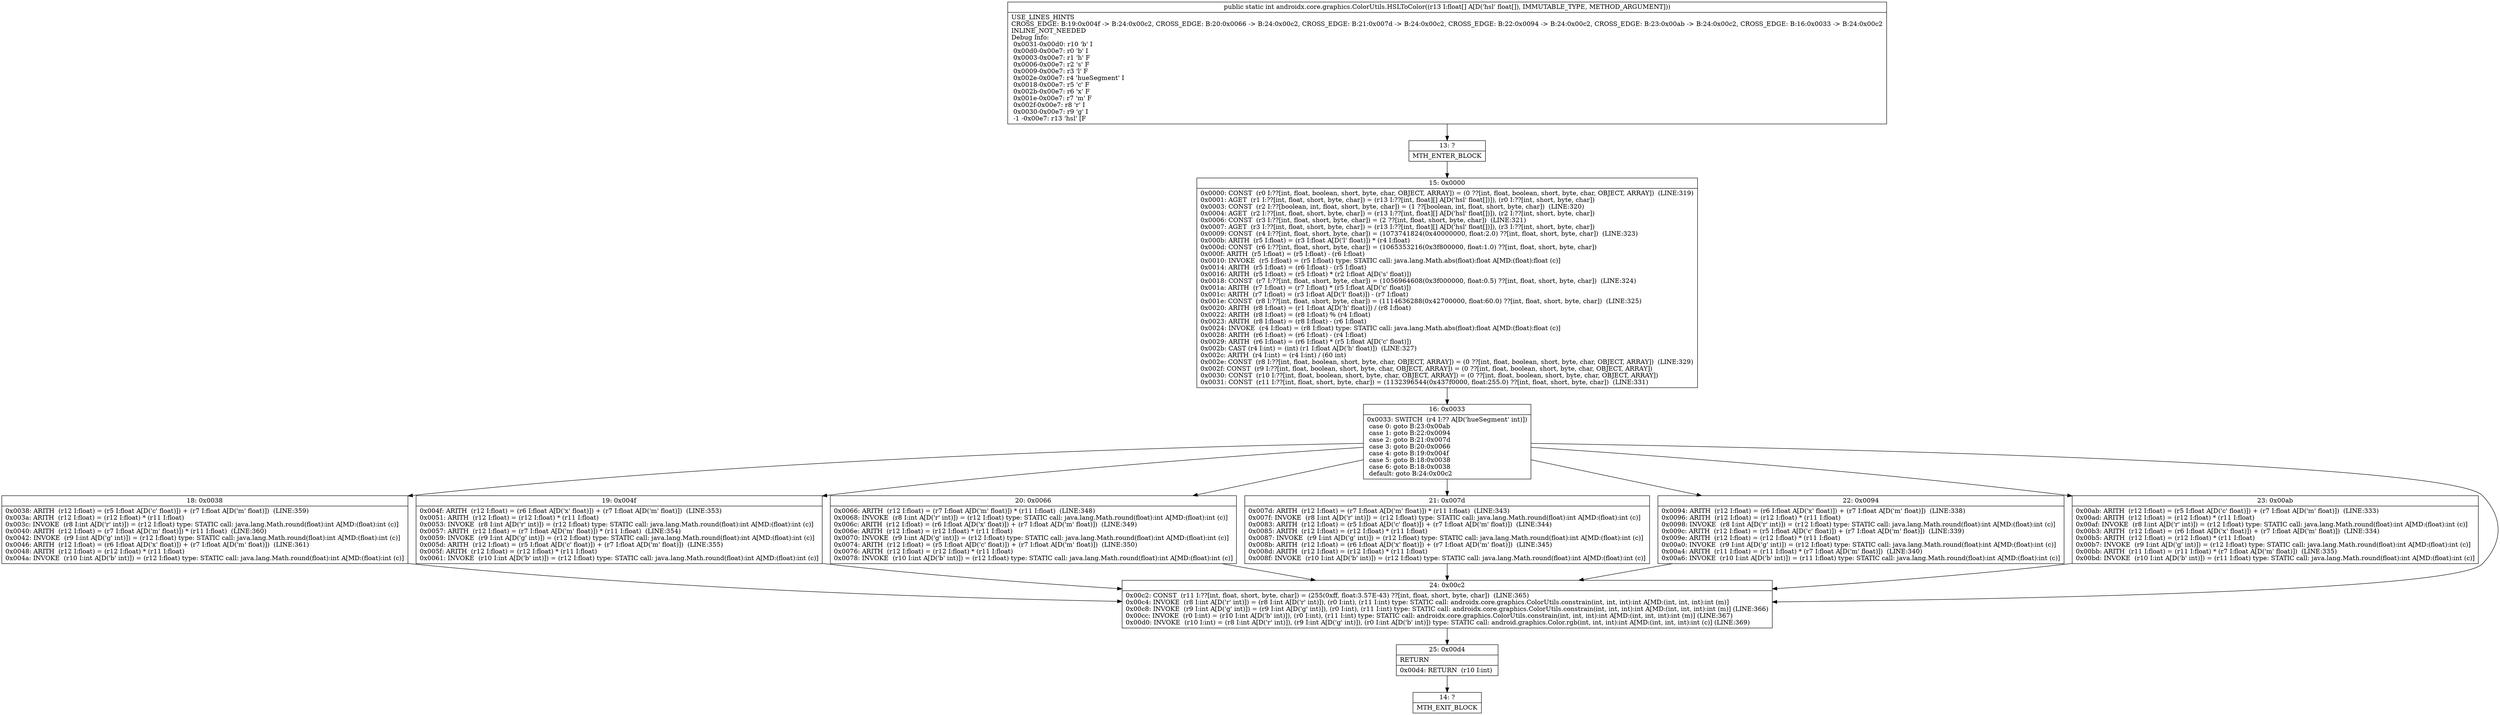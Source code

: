 digraph "CFG forandroidx.core.graphics.ColorUtils.HSLToColor([F)I" {
Node_13 [shape=record,label="{13\:\ ?|MTH_ENTER_BLOCK\l}"];
Node_15 [shape=record,label="{15\:\ 0x0000|0x0000: CONST  (r0 I:??[int, float, boolean, short, byte, char, OBJECT, ARRAY]) = (0 ??[int, float, boolean, short, byte, char, OBJECT, ARRAY])  (LINE:319)\l0x0001: AGET  (r1 I:??[int, float, short, byte, char]) = (r13 I:??[int, float][] A[D('hsl' float[])]), (r0 I:??[int, short, byte, char]) \l0x0003: CONST  (r2 I:??[boolean, int, float, short, byte, char]) = (1 ??[boolean, int, float, short, byte, char])  (LINE:320)\l0x0004: AGET  (r2 I:??[int, float, short, byte, char]) = (r13 I:??[int, float][] A[D('hsl' float[])]), (r2 I:??[int, short, byte, char]) \l0x0006: CONST  (r3 I:??[int, float, short, byte, char]) = (2 ??[int, float, short, byte, char])  (LINE:321)\l0x0007: AGET  (r3 I:??[int, float, short, byte, char]) = (r13 I:??[int, float][] A[D('hsl' float[])]), (r3 I:??[int, short, byte, char]) \l0x0009: CONST  (r4 I:??[int, float, short, byte, char]) = (1073741824(0x40000000, float:2.0) ??[int, float, short, byte, char])  (LINE:323)\l0x000b: ARITH  (r5 I:float) = (r3 I:float A[D('l' float)]) * (r4 I:float) \l0x000d: CONST  (r6 I:??[int, float, short, byte, char]) = (1065353216(0x3f800000, float:1.0) ??[int, float, short, byte, char]) \l0x000f: ARITH  (r5 I:float) = (r5 I:float) \- (r6 I:float) \l0x0010: INVOKE  (r5 I:float) = (r5 I:float) type: STATIC call: java.lang.Math.abs(float):float A[MD:(float):float (c)]\l0x0014: ARITH  (r5 I:float) = (r6 I:float) \- (r5 I:float) \l0x0016: ARITH  (r5 I:float) = (r5 I:float) * (r2 I:float A[D('s' float)]) \l0x0018: CONST  (r7 I:??[int, float, short, byte, char]) = (1056964608(0x3f000000, float:0.5) ??[int, float, short, byte, char])  (LINE:324)\l0x001a: ARITH  (r7 I:float) = (r7 I:float) * (r5 I:float A[D('c' float)]) \l0x001c: ARITH  (r7 I:float) = (r3 I:float A[D('l' float)]) \- (r7 I:float) \l0x001e: CONST  (r8 I:??[int, float, short, byte, char]) = (1114636288(0x42700000, float:60.0) ??[int, float, short, byte, char])  (LINE:325)\l0x0020: ARITH  (r8 I:float) = (r1 I:float A[D('h' float)]) \/ (r8 I:float) \l0x0022: ARITH  (r8 I:float) = (r8 I:float) % (r4 I:float) \l0x0023: ARITH  (r8 I:float) = (r8 I:float) \- (r6 I:float) \l0x0024: INVOKE  (r4 I:float) = (r8 I:float) type: STATIC call: java.lang.Math.abs(float):float A[MD:(float):float (c)]\l0x0028: ARITH  (r6 I:float) = (r6 I:float) \- (r4 I:float) \l0x0029: ARITH  (r6 I:float) = (r6 I:float) * (r5 I:float A[D('c' float)]) \l0x002b: CAST (r4 I:int) = (int) (r1 I:float A[D('h' float)])  (LINE:327)\l0x002c: ARITH  (r4 I:int) = (r4 I:int) \/ (60 int) \l0x002e: CONST  (r8 I:??[int, float, boolean, short, byte, char, OBJECT, ARRAY]) = (0 ??[int, float, boolean, short, byte, char, OBJECT, ARRAY])  (LINE:329)\l0x002f: CONST  (r9 I:??[int, float, boolean, short, byte, char, OBJECT, ARRAY]) = (0 ??[int, float, boolean, short, byte, char, OBJECT, ARRAY]) \l0x0030: CONST  (r10 I:??[int, float, boolean, short, byte, char, OBJECT, ARRAY]) = (0 ??[int, float, boolean, short, byte, char, OBJECT, ARRAY]) \l0x0031: CONST  (r11 I:??[int, float, short, byte, char]) = (1132396544(0x437f0000, float:255.0) ??[int, float, short, byte, char])  (LINE:331)\l}"];
Node_16 [shape=record,label="{16\:\ 0x0033|0x0033: SWITCH  (r4 I:?? A[D('hueSegment' int)])\l case 0: goto B:23:0x00ab\l case 1: goto B:22:0x0094\l case 2: goto B:21:0x007d\l case 3: goto B:20:0x0066\l case 4: goto B:19:0x004f\l case 5: goto B:18:0x0038\l case 6: goto B:18:0x0038\l default: goto B:24:0x00c2 \l}"];
Node_18 [shape=record,label="{18\:\ 0x0038|0x0038: ARITH  (r12 I:float) = (r5 I:float A[D('c' float)]) + (r7 I:float A[D('m' float)])  (LINE:359)\l0x003a: ARITH  (r12 I:float) = (r12 I:float) * (r11 I:float) \l0x003c: INVOKE  (r8 I:int A[D('r' int)]) = (r12 I:float) type: STATIC call: java.lang.Math.round(float):int A[MD:(float):int (c)]\l0x0040: ARITH  (r12 I:float) = (r7 I:float A[D('m' float)]) * (r11 I:float)  (LINE:360)\l0x0042: INVOKE  (r9 I:int A[D('g' int)]) = (r12 I:float) type: STATIC call: java.lang.Math.round(float):int A[MD:(float):int (c)]\l0x0046: ARITH  (r12 I:float) = (r6 I:float A[D('x' float)]) + (r7 I:float A[D('m' float)])  (LINE:361)\l0x0048: ARITH  (r12 I:float) = (r12 I:float) * (r11 I:float) \l0x004a: INVOKE  (r10 I:int A[D('b' int)]) = (r12 I:float) type: STATIC call: java.lang.Math.round(float):int A[MD:(float):int (c)]\l}"];
Node_19 [shape=record,label="{19\:\ 0x004f|0x004f: ARITH  (r12 I:float) = (r6 I:float A[D('x' float)]) + (r7 I:float A[D('m' float)])  (LINE:353)\l0x0051: ARITH  (r12 I:float) = (r12 I:float) * (r11 I:float) \l0x0053: INVOKE  (r8 I:int A[D('r' int)]) = (r12 I:float) type: STATIC call: java.lang.Math.round(float):int A[MD:(float):int (c)]\l0x0057: ARITH  (r12 I:float) = (r7 I:float A[D('m' float)]) * (r11 I:float)  (LINE:354)\l0x0059: INVOKE  (r9 I:int A[D('g' int)]) = (r12 I:float) type: STATIC call: java.lang.Math.round(float):int A[MD:(float):int (c)]\l0x005d: ARITH  (r12 I:float) = (r5 I:float A[D('c' float)]) + (r7 I:float A[D('m' float)])  (LINE:355)\l0x005f: ARITH  (r12 I:float) = (r12 I:float) * (r11 I:float) \l0x0061: INVOKE  (r10 I:int A[D('b' int)]) = (r12 I:float) type: STATIC call: java.lang.Math.round(float):int A[MD:(float):int (c)]\l}"];
Node_20 [shape=record,label="{20\:\ 0x0066|0x0066: ARITH  (r12 I:float) = (r7 I:float A[D('m' float)]) * (r11 I:float)  (LINE:348)\l0x0068: INVOKE  (r8 I:int A[D('r' int)]) = (r12 I:float) type: STATIC call: java.lang.Math.round(float):int A[MD:(float):int (c)]\l0x006c: ARITH  (r12 I:float) = (r6 I:float A[D('x' float)]) + (r7 I:float A[D('m' float)])  (LINE:349)\l0x006e: ARITH  (r12 I:float) = (r12 I:float) * (r11 I:float) \l0x0070: INVOKE  (r9 I:int A[D('g' int)]) = (r12 I:float) type: STATIC call: java.lang.Math.round(float):int A[MD:(float):int (c)]\l0x0074: ARITH  (r12 I:float) = (r5 I:float A[D('c' float)]) + (r7 I:float A[D('m' float)])  (LINE:350)\l0x0076: ARITH  (r12 I:float) = (r12 I:float) * (r11 I:float) \l0x0078: INVOKE  (r10 I:int A[D('b' int)]) = (r12 I:float) type: STATIC call: java.lang.Math.round(float):int A[MD:(float):int (c)]\l}"];
Node_21 [shape=record,label="{21\:\ 0x007d|0x007d: ARITH  (r12 I:float) = (r7 I:float A[D('m' float)]) * (r11 I:float)  (LINE:343)\l0x007f: INVOKE  (r8 I:int A[D('r' int)]) = (r12 I:float) type: STATIC call: java.lang.Math.round(float):int A[MD:(float):int (c)]\l0x0083: ARITH  (r12 I:float) = (r5 I:float A[D('c' float)]) + (r7 I:float A[D('m' float)])  (LINE:344)\l0x0085: ARITH  (r12 I:float) = (r12 I:float) * (r11 I:float) \l0x0087: INVOKE  (r9 I:int A[D('g' int)]) = (r12 I:float) type: STATIC call: java.lang.Math.round(float):int A[MD:(float):int (c)]\l0x008b: ARITH  (r12 I:float) = (r6 I:float A[D('x' float)]) + (r7 I:float A[D('m' float)])  (LINE:345)\l0x008d: ARITH  (r12 I:float) = (r12 I:float) * (r11 I:float) \l0x008f: INVOKE  (r10 I:int A[D('b' int)]) = (r12 I:float) type: STATIC call: java.lang.Math.round(float):int A[MD:(float):int (c)]\l}"];
Node_22 [shape=record,label="{22\:\ 0x0094|0x0094: ARITH  (r12 I:float) = (r6 I:float A[D('x' float)]) + (r7 I:float A[D('m' float)])  (LINE:338)\l0x0096: ARITH  (r12 I:float) = (r12 I:float) * (r11 I:float) \l0x0098: INVOKE  (r8 I:int A[D('r' int)]) = (r12 I:float) type: STATIC call: java.lang.Math.round(float):int A[MD:(float):int (c)]\l0x009c: ARITH  (r12 I:float) = (r5 I:float A[D('c' float)]) + (r7 I:float A[D('m' float)])  (LINE:339)\l0x009e: ARITH  (r12 I:float) = (r12 I:float) * (r11 I:float) \l0x00a0: INVOKE  (r9 I:int A[D('g' int)]) = (r12 I:float) type: STATIC call: java.lang.Math.round(float):int A[MD:(float):int (c)]\l0x00a4: ARITH  (r11 I:float) = (r11 I:float) * (r7 I:float A[D('m' float)])  (LINE:340)\l0x00a6: INVOKE  (r10 I:int A[D('b' int)]) = (r11 I:float) type: STATIC call: java.lang.Math.round(float):int A[MD:(float):int (c)]\l}"];
Node_23 [shape=record,label="{23\:\ 0x00ab|0x00ab: ARITH  (r12 I:float) = (r5 I:float A[D('c' float)]) + (r7 I:float A[D('m' float)])  (LINE:333)\l0x00ad: ARITH  (r12 I:float) = (r12 I:float) * (r11 I:float) \l0x00af: INVOKE  (r8 I:int A[D('r' int)]) = (r12 I:float) type: STATIC call: java.lang.Math.round(float):int A[MD:(float):int (c)]\l0x00b3: ARITH  (r12 I:float) = (r6 I:float A[D('x' float)]) + (r7 I:float A[D('m' float)])  (LINE:334)\l0x00b5: ARITH  (r12 I:float) = (r12 I:float) * (r11 I:float) \l0x00b7: INVOKE  (r9 I:int A[D('g' int)]) = (r12 I:float) type: STATIC call: java.lang.Math.round(float):int A[MD:(float):int (c)]\l0x00bb: ARITH  (r11 I:float) = (r11 I:float) * (r7 I:float A[D('m' float)])  (LINE:335)\l0x00bd: INVOKE  (r10 I:int A[D('b' int)]) = (r11 I:float) type: STATIC call: java.lang.Math.round(float):int A[MD:(float):int (c)]\l}"];
Node_24 [shape=record,label="{24\:\ 0x00c2|0x00c2: CONST  (r11 I:??[int, float, short, byte, char]) = (255(0xff, float:3.57E\-43) ??[int, float, short, byte, char])  (LINE:365)\l0x00c4: INVOKE  (r8 I:int A[D('r' int)]) = (r8 I:int A[D('r' int)]), (r0 I:int), (r11 I:int) type: STATIC call: androidx.core.graphics.ColorUtils.constrain(int, int, int):int A[MD:(int, int, int):int (m)]\l0x00c8: INVOKE  (r9 I:int A[D('g' int)]) = (r9 I:int A[D('g' int)]), (r0 I:int), (r11 I:int) type: STATIC call: androidx.core.graphics.ColorUtils.constrain(int, int, int):int A[MD:(int, int, int):int (m)] (LINE:366)\l0x00cc: INVOKE  (r0 I:int) = (r10 I:int A[D('b' int)]), (r0 I:int), (r11 I:int) type: STATIC call: androidx.core.graphics.ColorUtils.constrain(int, int, int):int A[MD:(int, int, int):int (m)] (LINE:367)\l0x00d0: INVOKE  (r10 I:int) = (r8 I:int A[D('r' int)]), (r9 I:int A[D('g' int)]), (r0 I:int A[D('b' int)]) type: STATIC call: android.graphics.Color.rgb(int, int, int):int A[MD:(int, int, int):int (c)] (LINE:369)\l}"];
Node_25 [shape=record,label="{25\:\ 0x00d4|RETURN\l|0x00d4: RETURN  (r10 I:int) \l}"];
Node_14 [shape=record,label="{14\:\ ?|MTH_EXIT_BLOCK\l}"];
MethodNode[shape=record,label="{public static int androidx.core.graphics.ColorUtils.HSLToColor((r13 I:float[] A[D('hsl' float[]), IMMUTABLE_TYPE, METHOD_ARGUMENT]))  | USE_LINES_HINTS\lCROSS_EDGE: B:19:0x004f \-\> B:24:0x00c2, CROSS_EDGE: B:20:0x0066 \-\> B:24:0x00c2, CROSS_EDGE: B:21:0x007d \-\> B:24:0x00c2, CROSS_EDGE: B:22:0x0094 \-\> B:24:0x00c2, CROSS_EDGE: B:23:0x00ab \-\> B:24:0x00c2, CROSS_EDGE: B:16:0x0033 \-\> B:24:0x00c2\lINLINE_NOT_NEEDED\lDebug Info:\l  0x0031\-0x00d0: r10 'b' I\l  0x00d0\-0x00e7: r0 'b' I\l  0x0003\-0x00e7: r1 'h' F\l  0x0006\-0x00e7: r2 's' F\l  0x0009\-0x00e7: r3 'l' F\l  0x002e\-0x00e7: r4 'hueSegment' I\l  0x0018\-0x00e7: r5 'c' F\l  0x002b\-0x00e7: r6 'x' F\l  0x001e\-0x00e7: r7 'm' F\l  0x002f\-0x00e7: r8 'r' I\l  0x0030\-0x00e7: r9 'g' I\l  \-1 \-0x00e7: r13 'hsl' [F\l}"];
MethodNode -> Node_13;Node_13 -> Node_15;
Node_15 -> Node_16;
Node_16 -> Node_18;
Node_16 -> Node_19;
Node_16 -> Node_20;
Node_16 -> Node_21;
Node_16 -> Node_22;
Node_16 -> Node_23;
Node_16 -> Node_24;
Node_18 -> Node_24;
Node_19 -> Node_24;
Node_20 -> Node_24;
Node_21 -> Node_24;
Node_22 -> Node_24;
Node_23 -> Node_24;
Node_24 -> Node_25;
Node_25 -> Node_14;
}

